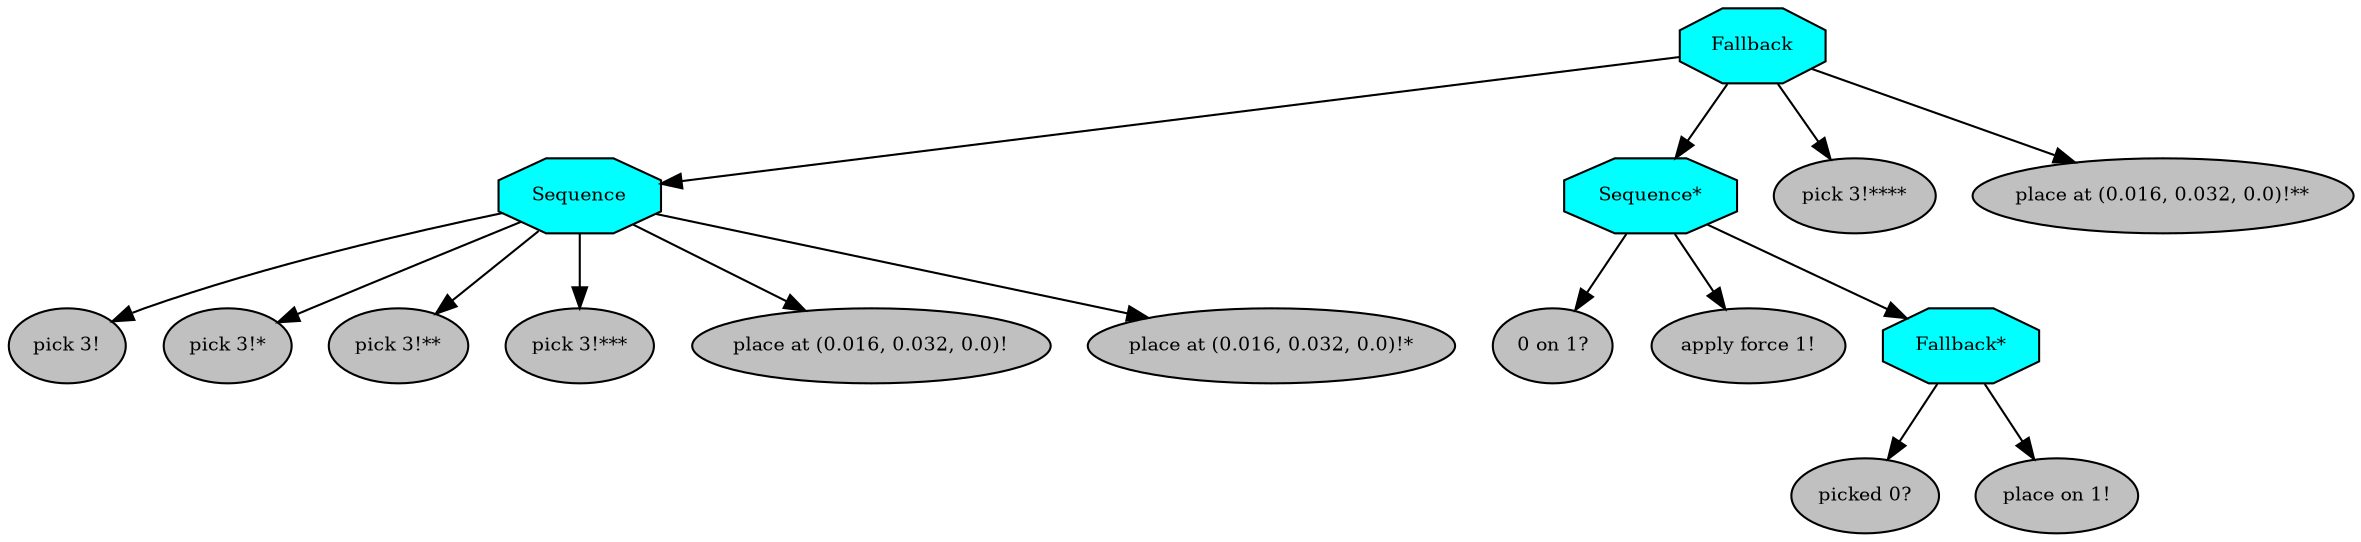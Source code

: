digraph pastafarianism {
ordering=out;
graph [fontname="times-roman"];
node [fontname="times-roman"];
edge [fontname="times-roman"];
Fallback [fillcolor=cyan, fontcolor=black, fontsize=9, label=Fallback, shape=octagon, style=filled];
Sequence [fillcolor=cyan, fontcolor=black, fontsize=9, label=Sequence, shape=octagon, style=filled];
Fallback -> Sequence;
"pick 3!" [fillcolor=gray, fontcolor=black, fontsize=9, label="pick 3!", shape=ellipse, style=filled];
Sequence -> "pick 3!";
"pick 3!*" [fillcolor=gray, fontcolor=black, fontsize=9, label="pick 3!*", shape=ellipse, style=filled];
Sequence -> "pick 3!*";
"pick 3!**" [fillcolor=gray, fontcolor=black, fontsize=9, label="pick 3!**", shape=ellipse, style=filled];
Sequence -> "pick 3!**";
"pick 3!***" [fillcolor=gray, fontcolor=black, fontsize=9, label="pick 3!***", shape=ellipse, style=filled];
Sequence -> "pick 3!***";
"place at (0.016, 0.032, 0.0)!" [fillcolor=gray, fontcolor=black, fontsize=9, label="place at (0.016, 0.032, 0.0)!", shape=ellipse, style=filled];
Sequence -> "place at (0.016, 0.032, 0.0)!";
"place at (0.016, 0.032, 0.0)!*" [fillcolor=gray, fontcolor=black, fontsize=9, label="place at (0.016, 0.032, 0.0)!*", shape=ellipse, style=filled];
Sequence -> "place at (0.016, 0.032, 0.0)!*";
"Sequence*" [fillcolor=cyan, fontcolor=black, fontsize=9, label="Sequence*", shape=octagon, style=filled];
Fallback -> "Sequence*";
"0 on 1?" [fillcolor=gray, fontcolor=black, fontsize=9, label="0 on 1?", shape=ellipse, style=filled];
"Sequence*" -> "0 on 1?";
"apply force 1!" [fillcolor=gray, fontcolor=black, fontsize=9, label="apply force 1!", shape=ellipse, style=filled];
"Sequence*" -> "apply force 1!";
"Fallback*" [fillcolor=cyan, fontcolor=black, fontsize=9, label="Fallback*", shape=octagon, style=filled];
"Sequence*" -> "Fallback*";
"picked 0?" [fillcolor=gray, fontcolor=black, fontsize=9, label="picked 0?", shape=ellipse, style=filled];
"Fallback*" -> "picked 0?";
"place on 1!" [fillcolor=gray, fontcolor=black, fontsize=9, label="place on 1!", shape=ellipse, style=filled];
"Fallback*" -> "place on 1!";
"pick 3!****" [fillcolor=gray, fontcolor=black, fontsize=9, label="pick 3!****", shape=ellipse, style=filled];
Fallback -> "pick 3!****";
"place at (0.016, 0.032, 0.0)!**" [fillcolor=gray, fontcolor=black, fontsize=9, label="place at (0.016, 0.032, 0.0)!**", shape=ellipse, style=filled];
Fallback -> "place at (0.016, 0.032, 0.0)!**";
}
